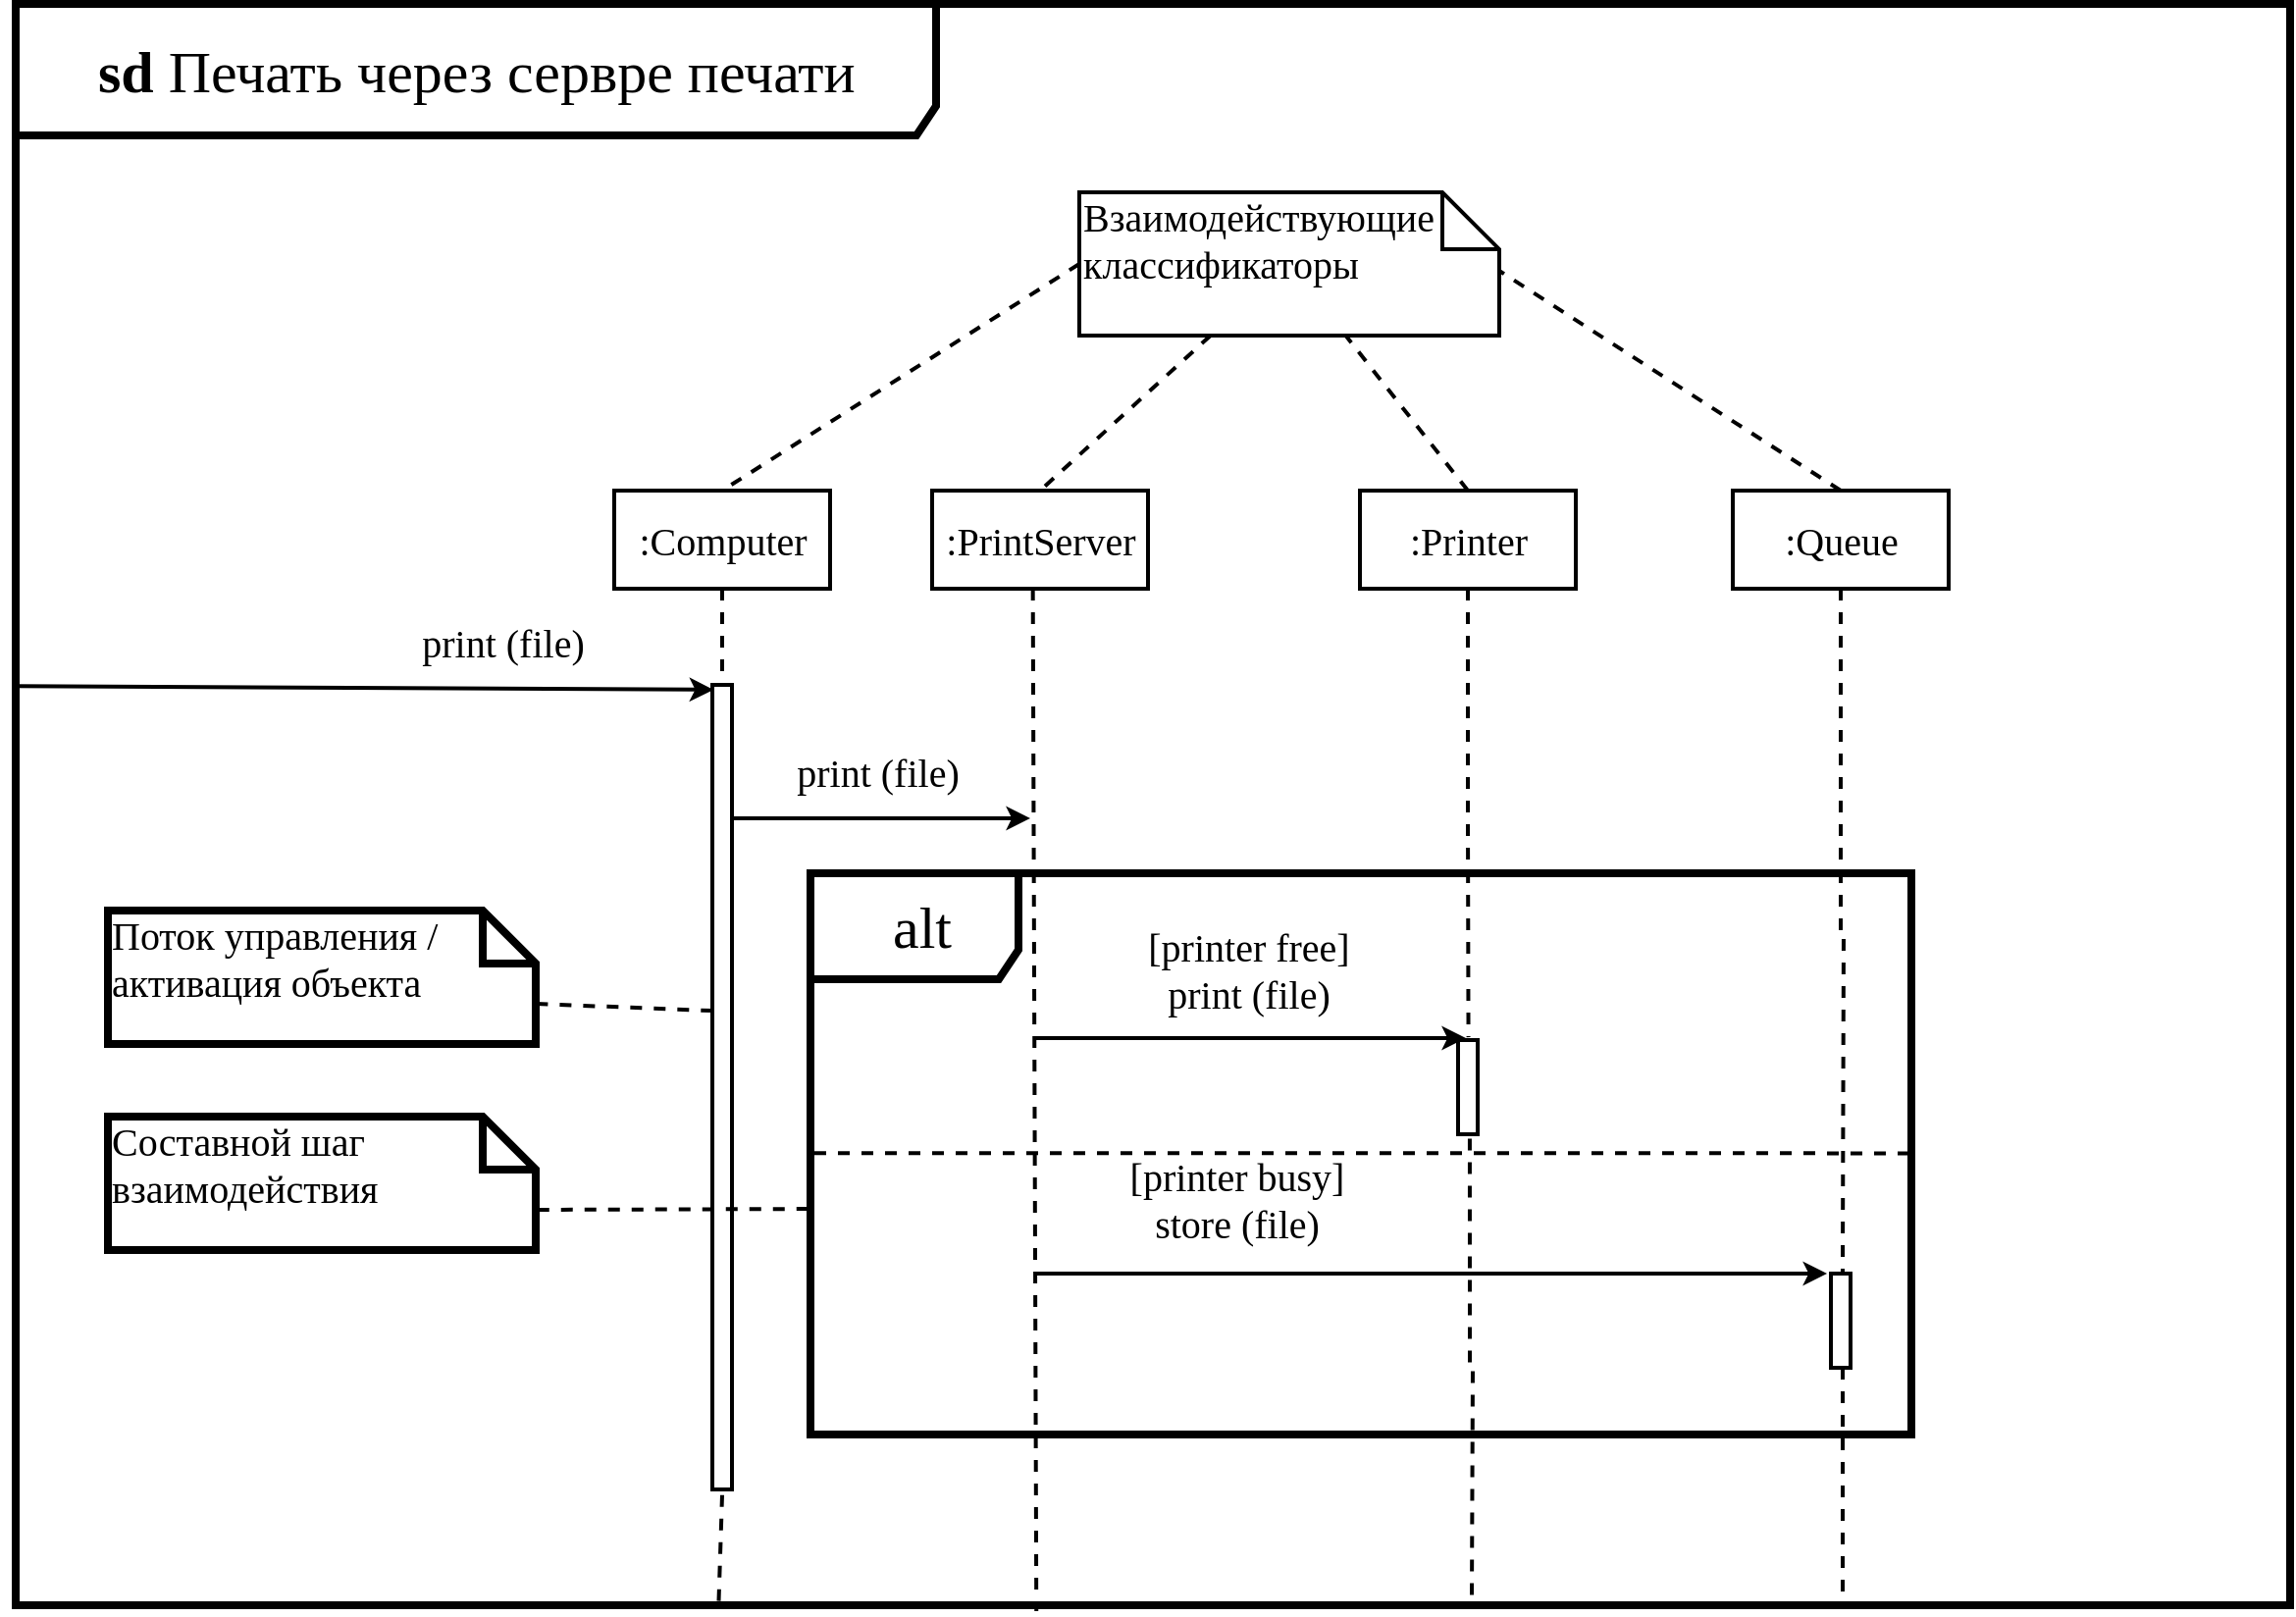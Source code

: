 <mxfile version="13.0.7" type="device"><diagram id="FP6hQe6rue6RQZugP6II" name="Страница 1"><mxGraphModel dx="760" dy="486" grid="0" gridSize="10" guides="1" tooltips="1" connect="1" arrows="1" fold="1" page="1" pageScale="1" pageWidth="1169" pageHeight="827" background="#ffffff" math="0" shadow="0"><root><mxCell id="0"/><mxCell id="1" parent="0"/><mxCell id="UIfyfG76Ny-vsyYjU2aN-3" value="&lt;blockquote style=&quot;margin: 0 0 0 40px ; border: none ; padding: 0px&quot;&gt;alt&lt;/blockquote&gt;" style="shape=umlFrame;whiteSpace=wrap;html=1;fillColor=none;strokeWidth=4;strokeColor=#000000;fontFamily=Times New Roman;fontSize=30;width=106;height=54;fontColor=#000000;align=left;" parent="1" vertex="1"><mxGeometry x="413" y="447" width="561" height="286" as="geometry"/></mxCell><mxCell id="Ux6c0Q0Hh7L8MVKCxiyg-1" value="&lt;blockquote style=&quot;margin: 0 0 0 40px ; border: none ; padding: 0px&quot;&gt;&lt;b&gt;sd &lt;/b&gt;Печать через сервре печати&lt;/blockquote&gt;" style="shape=umlFrame;whiteSpace=wrap;html=1;fillColor=none;strokeWidth=4;strokeColor=#000000;fontFamily=Times New Roman;fontSize=30;width=469;height=67;fontColor=#000000;align=left;" parent="1" vertex="1"><mxGeometry x="8" y="4" width="1159" height="816" as="geometry"/></mxCell><mxCell id="Ux6c0Q0Hh7L8MVKCxiyg-2" value=":Computer" style="html=1;strokeColor=#000000;strokeWidth=2;fillColor=none;fontFamily=Times New Roman;fontColor=#000000;fontSize=20;" parent="1" vertex="1"><mxGeometry x="313" y="252" width="110" height="50" as="geometry"/></mxCell><mxCell id="Ux6c0Q0Hh7L8MVKCxiyg-3" value=":PrintServer" style="html=1;strokeColor=#000000;strokeWidth=2;fillColor=none;fontFamily=Times New Roman;fontColor=#000000;fontSize=20;" parent="1" vertex="1"><mxGeometry x="475" y="252" width="110" height="50" as="geometry"/></mxCell><mxCell id="Ux6c0Q0Hh7L8MVKCxiyg-9" style="edgeStyle=none;rounded=0;orthogonalLoop=1;jettySize=auto;html=1;exitX=0.5;exitY=0;exitDx=0;exitDy=0;dashed=1;endArrow=none;endFill=0;strokeColor=#000000;strokeWidth=2;fontFamily=Times New Roman;fontSize=20;fontColor=#000000;" parent="1" source="Ux6c0Q0Hh7L8MVKCxiyg-4" target="Ux6c0Q0Hh7L8MVKCxiyg-6" edge="1"><mxGeometry relative="1" as="geometry"/></mxCell><mxCell id="UIfyfG76Ny-vsyYjU2aN-11" style="edgeStyle=orthogonalEdgeStyle;rounded=0;orthogonalLoop=1;jettySize=auto;html=1;exitX=0.5;exitY=1;exitDx=0;exitDy=0;entryX=0.528;entryY=-0.03;entryDx=0;entryDy=0;entryPerimeter=0;strokeWidth=2;strokeColor=#000000;dashed=1;labelBackgroundColor=none;endArrow=none;endFill=0;" parent="1" source="Ux6c0Q0Hh7L8MVKCxiyg-4" target="UIfyfG76Ny-vsyYjU2aN-10" edge="1"><mxGeometry relative="1" as="geometry"/></mxCell><mxCell id="Ux6c0Q0Hh7L8MVKCxiyg-4" value=":Printer" style="html=1;strokeColor=#000000;strokeWidth=2;fillColor=none;fontFamily=Times New Roman;fontColor=#000000;fontSize=20;" parent="1" vertex="1"><mxGeometry x="693" y="252" width="110" height="50" as="geometry"/></mxCell><mxCell id="Ux6c0Q0Hh7L8MVKCxiyg-10" style="edgeStyle=none;rounded=0;orthogonalLoop=1;jettySize=auto;html=1;exitX=0.5;exitY=0;exitDx=0;exitDy=0;entryX=1;entryY=0.548;entryDx=0;entryDy=0;entryPerimeter=0;dashed=1;endArrow=none;endFill=0;strokeColor=#000000;strokeWidth=2;fontFamily=Times New Roman;fontSize=20;fontColor=#000000;" parent="1" source="Ux6c0Q0Hh7L8MVKCxiyg-5" target="Ux6c0Q0Hh7L8MVKCxiyg-6" edge="1"><mxGeometry relative="1" as="geometry"/></mxCell><mxCell id="Ux6c0Q0Hh7L8MVKCxiyg-5" value=":Queue" style="html=1;strokeColor=#000000;strokeWidth=2;fillColor=none;fontFamily=Times New Roman;fontColor=#000000;fontSize=20;" parent="1" vertex="1"><mxGeometry x="883" y="252" width="110" height="50" as="geometry"/></mxCell><mxCell id="Ux6c0Q0Hh7L8MVKCxiyg-7" style="rounded=0;orthogonalLoop=1;jettySize=auto;html=1;exitX=0;exitY=0.5;exitDx=0;exitDy=0;exitPerimeter=0;entryX=0.5;entryY=0;entryDx=0;entryDy=0;fontFamily=Times New Roman;fontSize=20;fontColor=#000000;strokeColor=#000000;strokeWidth=2;endArrow=none;endFill=0;dashed=1;" parent="1" source="Ux6c0Q0Hh7L8MVKCxiyg-6" target="Ux6c0Q0Hh7L8MVKCxiyg-2" edge="1"><mxGeometry relative="1" as="geometry"/></mxCell><mxCell id="Ux6c0Q0Hh7L8MVKCxiyg-8" style="edgeStyle=none;rounded=0;orthogonalLoop=1;jettySize=auto;html=1;entryX=0.5;entryY=0;entryDx=0;entryDy=0;dashed=1;endArrow=none;endFill=0;strokeColor=#000000;strokeWidth=2;fontFamily=Times New Roman;fontSize=20;fontColor=#000000;" parent="1" source="Ux6c0Q0Hh7L8MVKCxiyg-6" target="Ux6c0Q0Hh7L8MVKCxiyg-3" edge="1"><mxGeometry relative="1" as="geometry"/></mxCell><mxCell id="Ux6c0Q0Hh7L8MVKCxiyg-6" value="&lt;font face=&quot;Times New Roman&quot;&gt;&lt;span style=&quot;font-size: 20px&quot;&gt;Взаимодействующие классификаторы&lt;/span&gt;&lt;/font&gt;" style="shape=note;whiteSpace=wrap;html=1;size=29;verticalAlign=top;align=left;spacingTop=-6;strokeColor=#000000;strokeWidth=2;fillColor=none;fontColor=#000000;" parent="1" vertex="1"><mxGeometry x="550" y="100" width="214" height="73" as="geometry"/></mxCell><mxCell id="Ux6c0Q0Hh7L8MVKCxiyg-13" style="edgeStyle=none;rounded=0;orthogonalLoop=1;jettySize=auto;html=1;exitX=0.5;exitY=1;exitDx=0;exitDy=0;entryX=0.307;entryY=1;entryDx=0;entryDy=0;entryPerimeter=0;dashed=1;endArrow=none;endFill=0;strokeColor=#000000;strokeWidth=2;fontFamily=Times New Roman;fontSize=20;fontColor=#000000;" parent="1" edge="1"><mxGeometry relative="1" as="geometry"><mxPoint x="526.33" y="302" as="sourcePoint"/><mxPoint x="528.12" y="823" as="targetPoint"/></mxGeometry></mxCell><mxCell id="Ux6c0Q0Hh7L8MVKCxiyg-16" value="" style="html=1;points=[];perimeter=orthogonalPerimeter;labelBackgroundColor=#2a2a2a;strokeColor=#000000;strokeWidth=2;fillColor=none;fontFamily=Times New Roman;fontSize=20;fontColor=#000000;align=left;" parent="1" vertex="1"><mxGeometry x="363" y="351" width="10" height="410" as="geometry"/></mxCell><mxCell id="Ux6c0Q0Hh7L8MVKCxiyg-17" style="edgeStyle=none;rounded=0;orthogonalLoop=1;jettySize=auto;html=1;exitX=0.5;exitY=1.007;exitDx=0;exitDy=0;entryX=0.309;entryY=1.002;entryDx=0;entryDy=0;entryPerimeter=0;dashed=1;endArrow=none;endFill=0;strokeColor=#000000;strokeWidth=2;fontFamily=Times New Roman;fontSize=20;fontColor=#000000;exitPerimeter=0;" parent="1" source="Ux6c0Q0Hh7L8MVKCxiyg-16" target="Ux6c0Q0Hh7L8MVKCxiyg-1" edge="1"><mxGeometry relative="1" as="geometry"><mxPoint x="536.33" y="312" as="sourcePoint"/><mxPoint x="371.52" y="823" as="targetPoint"/></mxGeometry></mxCell><mxCell id="Ux6c0Q0Hh7L8MVKCxiyg-18" style="edgeStyle=none;rounded=0;orthogonalLoop=1;jettySize=auto;html=1;exitX=0.5;exitY=1;exitDx=0;exitDy=0;entryX=0.5;entryY=0;entryDx=0;entryDy=0;entryPerimeter=0;dashed=1;endArrow=none;endFill=0;strokeColor=#000000;strokeWidth=2;fontFamily=Times New Roman;fontSize=20;fontColor=#000000;" parent="1" source="Ux6c0Q0Hh7L8MVKCxiyg-2" target="Ux6c0Q0Hh7L8MVKCxiyg-16" edge="1"><mxGeometry relative="1" as="geometry"><mxPoint x="367.83" y="309.0" as="sourcePoint"/><mxPoint x="368.038" y="368.13" as="targetPoint"/></mxGeometry></mxCell><mxCell id="Ux6c0Q0Hh7L8MVKCxiyg-19" value="" style="endArrow=classic;html=1;strokeColor=#000000;strokeWidth=2;fontFamily=Times New Roman;fontSize=20;fontColor=#000000;entryX=0.062;entryY=0.006;entryDx=0;entryDy=0;entryPerimeter=0;labelBackgroundColor=none;exitX=0;exitY=0.426;exitDx=0;exitDy=0;exitPerimeter=0;" parent="1" source="Ux6c0Q0Hh7L8MVKCxiyg-1" target="Ux6c0Q0Hh7L8MVKCxiyg-16" edge="1"><mxGeometry width="50" height="50" relative="1" as="geometry"><mxPoint x="13" y="353" as="sourcePoint"/><mxPoint x="409" y="277" as="targetPoint"/></mxGeometry></mxCell><mxCell id="Ux6c0Q0Hh7L8MVKCxiyg-20" value="print (file)" style="text;html=1;strokeColor=none;fillColor=none;align=center;verticalAlign=middle;whiteSpace=wrap;rounded=0;labelBackgroundColor=none;fontFamily=Times New Roman;fontSize=20;fontColor=#000000;" parent="1" vertex="1"><mxGeometry x="194" y="315" width="125" height="28" as="geometry"/></mxCell><mxCell id="Ux6c0Q0Hh7L8MVKCxiyg-21" value="&lt;font face=&quot;Times New Roman&quot;&gt;&lt;span style=&quot;font-size: 20px&quot;&gt;Поток управления / активация объекта&lt;/span&gt;&lt;/font&gt;&lt;font face=&quot;Times New Roman&quot;&gt;&lt;span style=&quot;font-size: 20px&quot;&gt;&lt;br&gt;&lt;/span&gt;&lt;/font&gt;" style="shape=note;whiteSpace=wrap;html=1;size=27;verticalAlign=top;align=left;spacingTop=-6;strokeColor=#000000;strokeWidth=4;fillColor=none;fontColor=#000000;rounded=0;rotation=0;" parent="1" vertex="1"><mxGeometry x="55" y="466" width="218" height="68" as="geometry"/></mxCell><mxCell id="Ux6c0Q0Hh7L8MVKCxiyg-22" style="edgeStyle=none;rounded=0;orthogonalLoop=1;jettySize=auto;html=1;entryX=0;entryY=0;entryDx=218.0;entryDy=47.5;entryPerimeter=0;dashed=1;endArrow=none;endFill=0;strokeColor=#000000;strokeWidth=2;fontFamily=Times New Roman;fontSize=20;fontColor=#000000;exitX=0.014;exitY=0.405;exitDx=0;exitDy=0;exitPerimeter=0;" parent="1" source="Ux6c0Q0Hh7L8MVKCxiyg-16" target="Ux6c0Q0Hh7L8MVKCxiyg-21" edge="1"><mxGeometry relative="1" as="geometry"><mxPoint x="309" y="590.0" as="sourcePoint"/><mxPoint x="309" y="639" as="targetPoint"/></mxGeometry></mxCell><mxCell id="UIfyfG76Ny-vsyYjU2aN-1" value="" style="endArrow=classic;html=1;strokeColor=#000000;strokeWidth=2;fontFamily=Times New Roman;fontSize=20;fontColor=#000000;labelBackgroundColor=none;exitX=1.077;exitY=0.166;exitDx=0;exitDy=0;exitPerimeter=0;" parent="1" source="Ux6c0Q0Hh7L8MVKCxiyg-16" edge="1"><mxGeometry width="50" height="50" relative="1" as="geometry"><mxPoint x="377" y="423" as="sourcePoint"/><mxPoint x="525" y="419" as="targetPoint"/></mxGeometry></mxCell><mxCell id="UIfyfG76Ny-vsyYjU2aN-2" value="print (file)" style="text;html=1;strokeColor=none;fillColor=none;align=center;verticalAlign=middle;whiteSpace=wrap;rounded=0;labelBackgroundColor=none;fontFamily=Times New Roman;fontSize=20;fontColor=#000000;" parent="1" vertex="1"><mxGeometry x="385" y="381" width="125" height="28" as="geometry"/></mxCell><mxCell id="UIfyfG76Ny-vsyYjU2aN-5" value="&lt;font face=&quot;Times New Roman&quot;&gt;&lt;span style=&quot;font-size: 20px&quot;&gt;Составной шаг взаимодействия&lt;br&gt;&lt;/span&gt;&lt;/font&gt;" style="shape=note;whiteSpace=wrap;html=1;size=27;verticalAlign=top;align=left;spacingTop=-6;strokeColor=#000000;strokeWidth=4;fillColor=none;fontColor=#000000;rounded=0;rotation=0;" parent="1" vertex="1"><mxGeometry x="55" y="571" width="218" height="68" as="geometry"/></mxCell><mxCell id="UIfyfG76Ny-vsyYjU2aN-6" style="edgeStyle=none;rounded=0;orthogonalLoop=1;jettySize=auto;html=1;entryX=0;entryY=0;entryDx=218;entryDy=47.5;entryPerimeter=0;dashed=1;endArrow=none;endFill=0;strokeColor=#000000;strokeWidth=2;fontFamily=Times New Roman;fontSize=20;fontColor=#000000;exitX=-0.002;exitY=0.598;exitDx=0;exitDy=0;exitPerimeter=0;" parent="1" source="UIfyfG76Ny-vsyYjU2aN-3" target="UIfyfG76Ny-vsyYjU2aN-5" edge="1"><mxGeometry relative="1" as="geometry"><mxPoint x="380.14" y="646.55" as="sourcePoint"/><mxPoint x="290" y="643" as="targetPoint"/></mxGeometry></mxCell><mxCell id="UIfyfG76Ny-vsyYjU2aN-7" value="" style="endArrow=classic;html=1;strokeColor=#000000;strokeWidth=2;fontFamily=Times New Roman;fontSize=20;fontColor=#000000;labelBackgroundColor=none;exitX=1.077;exitY=0.166;exitDx=0;exitDy=0;exitPerimeter=0;" parent="1" edge="1"><mxGeometry width="50" height="50" relative="1" as="geometry"><mxPoint x="528" y="531.06" as="sourcePoint"/><mxPoint x="747" y="531" as="targetPoint"/></mxGeometry></mxCell><mxCell id="UIfyfG76Ny-vsyYjU2aN-8" value="[printer free]&lt;br&gt;print (file)" style="text;html=1;strokeColor=none;fillColor=none;align=center;verticalAlign=middle;whiteSpace=wrap;rounded=0;labelBackgroundColor=none;fontFamily=Times New Roman;fontSize=20;fontColor=#000000;" parent="1" vertex="1"><mxGeometry x="556" y="469" width="161" height="53" as="geometry"/></mxCell><mxCell id="UIfyfG76Ny-vsyYjU2aN-20" value="[printer busy]&lt;br&gt;store (file)" style="text;html=1;strokeColor=none;fillColor=none;align=center;verticalAlign=middle;whiteSpace=wrap;rounded=0;labelBackgroundColor=none;fontFamily=Times New Roman;fontSize=20;fontColor=#000000;" parent="1" vertex="1"><mxGeometry x="550" y="586" width="161" height="53" as="geometry"/></mxCell><mxCell id="UIfyfG76Ny-vsyYjU2aN-10" value="" style="html=1;points=[];perimeter=orthogonalPerimeter;labelBackgroundColor=#2a2a2a;strokeColor=#000000;strokeWidth=2;fillColor=none;fontFamily=Times New Roman;fontSize=20;fontColor=#000000;align=left;" parent="1" vertex="1"><mxGeometry x="743" y="532" width="10" height="48" as="geometry"/></mxCell><mxCell id="UIfyfG76Ny-vsyYjU2aN-15" value="" style="html=1;points=[];perimeter=orthogonalPerimeter;labelBackgroundColor=#2a2a2a;strokeColor=#000000;strokeWidth=2;fillColor=none;fontFamily=Times New Roman;fontSize=20;fontColor=#000000;align=left;" parent="1" vertex="1"><mxGeometry x="933" y="651" width="10" height="48" as="geometry"/></mxCell><mxCell id="UIfyfG76Ny-vsyYjU2aN-12" style="edgeStyle=orthogonalEdgeStyle;rounded=0;orthogonalLoop=1;jettySize=auto;html=1;exitX=0.597;exitY=1.047;exitDx=0;exitDy=0;strokeWidth=2;strokeColor=#000000;dashed=1;labelBackgroundColor=none;endArrow=none;endFill=0;exitPerimeter=0;" parent="1" source="UIfyfG76Ny-vsyYjU2aN-10" edge="1"><mxGeometry relative="1" as="geometry"><mxPoint x="750" y="598" as="sourcePoint"/><mxPoint x="750" y="819" as="targetPoint"/></mxGeometry></mxCell><mxCell id="UIfyfG76Ny-vsyYjU2aN-13" value="" style="endArrow=classic;html=1;strokeColor=#000000;strokeWidth=2;fontFamily=Times New Roman;fontSize=20;fontColor=#000000;labelBackgroundColor=none;exitX=1.077;exitY=0.166;exitDx=0;exitDy=0;exitPerimeter=0;entryX=-0.197;entryY=-0.001;entryDx=0;entryDy=0;entryPerimeter=0;" parent="1" target="UIfyfG76Ny-vsyYjU2aN-15" edge="1"><mxGeometry width="50" height="50" relative="1" as="geometry"><mxPoint x="527" y="651.06" as="sourcePoint"/><mxPoint x="922" y="651" as="targetPoint"/></mxGeometry></mxCell><mxCell id="UIfyfG76Ny-vsyYjU2aN-16" style="edgeStyle=orthogonalEdgeStyle;rounded=0;orthogonalLoop=1;jettySize=auto;html=1;exitX=0.5;exitY=1;exitDx=0;exitDy=0;strokeWidth=2;strokeColor=#000000;dashed=1;labelBackgroundColor=none;endArrow=none;endFill=0;" parent="1" source="Ux6c0Q0Hh7L8MVKCxiyg-5" edge="1"><mxGeometry relative="1" as="geometry"><mxPoint x="937" y="488.996" as="sourcePoint"/><mxPoint x="939" y="650" as="targetPoint"/></mxGeometry></mxCell><mxCell id="UIfyfG76Ny-vsyYjU2aN-18" style="edgeStyle=orthogonalEdgeStyle;rounded=0;orthogonalLoop=1;jettySize=auto;html=1;strokeWidth=2;strokeColor=#000000;dashed=1;labelBackgroundColor=none;endArrow=none;endFill=0;" parent="1" target="Ux6c0Q0Hh7L8MVKCxiyg-1" edge="1"><mxGeometry relative="1" as="geometry"><mxPoint x="939" y="699" as="sourcePoint"/><mxPoint x="938.5" y="788" as="targetPoint"/><Array as="points"><mxPoint x="938" y="699"/><mxPoint x="939" y="699"/></Array></mxGeometry></mxCell><mxCell id="T-XaASBMCNw5mo9hKQLb-2" style="edgeStyle=none;rounded=0;orthogonalLoop=1;jettySize=auto;html=1;entryX=0;entryY=0;entryDx=218;entryDy=47.5;entryPerimeter=0;dashed=1;endArrow=none;endFill=0;strokeColor=#000000;strokeWidth=2;fontFamily=Times New Roman;fontSize=20;fontColor=#000000;" edge="1" parent="1"><mxGeometry relative="1" as="geometry"><mxPoint x="973" y="589.69" as="sourcePoint"/><mxPoint x="415" y="589.66" as="targetPoint"/></mxGeometry></mxCell></root></mxGraphModel></diagram></mxfile>